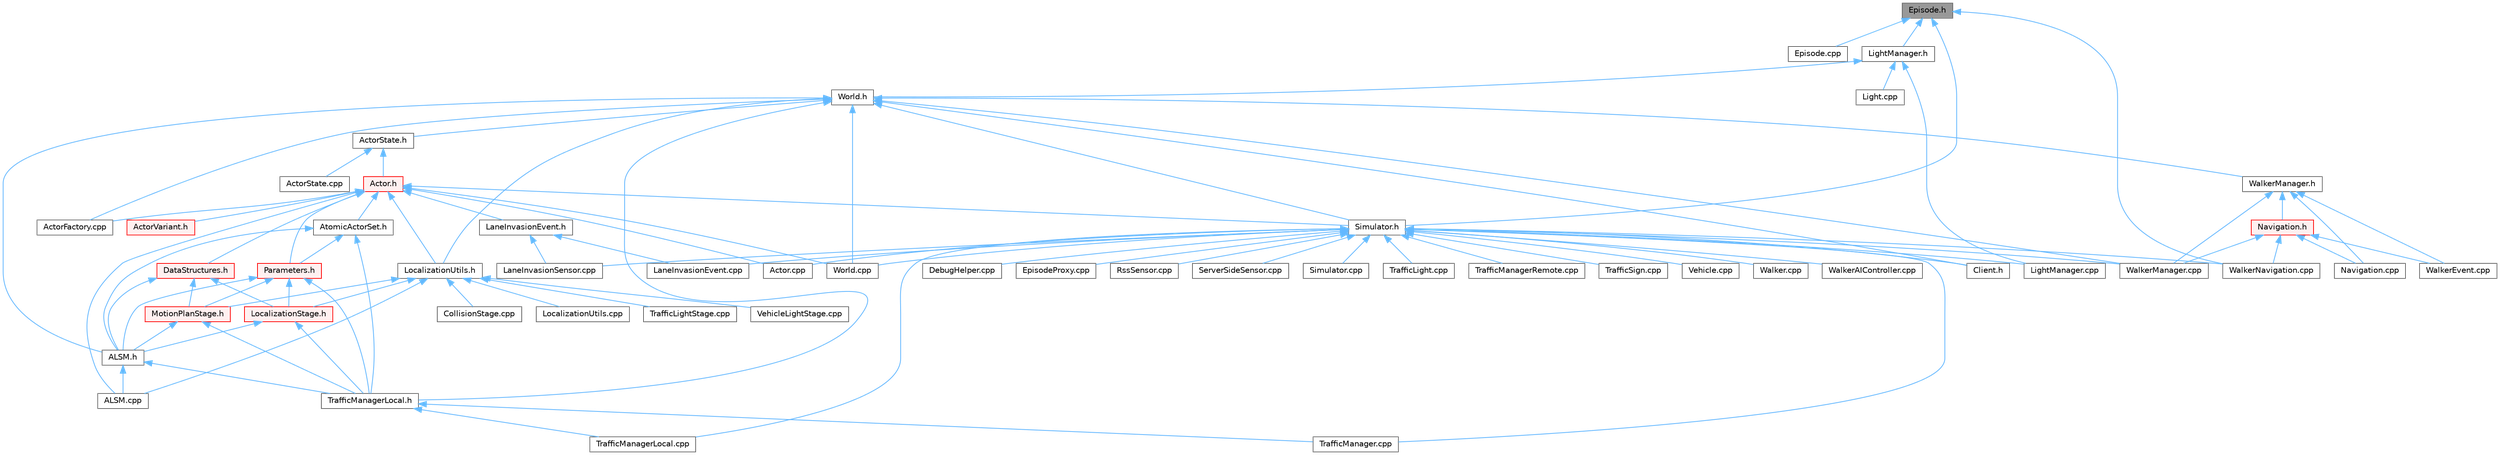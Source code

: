 digraph "Episode.h"
{
 // INTERACTIVE_SVG=YES
 // LATEX_PDF_SIZE
  bgcolor="transparent";
  edge [fontname=Helvetica,fontsize=10,labelfontname=Helvetica,labelfontsize=10];
  node [fontname=Helvetica,fontsize=10,shape=box,height=0.2,width=0.4];
  Node1 [id="Node000001",label="Episode.h",height=0.2,width=0.4,color="gray40", fillcolor="grey60", style="filled", fontcolor="black",tooltip=" "];
  Node1 -> Node2 [id="edge1_Node000001_Node000002",dir="back",color="steelblue1",style="solid",tooltip=" "];
  Node2 [id="Node000002",label="Episode.cpp",height=0.2,width=0.4,color="grey40", fillcolor="white", style="filled",URL="$d6/d12/Episode_8cpp.html",tooltip=" "];
  Node1 -> Node3 [id="edge2_Node000001_Node000003",dir="back",color="steelblue1",style="solid",tooltip=" "];
  Node3 [id="Node000003",label="LightManager.h",height=0.2,width=0.4,color="grey40", fillcolor="white", style="filled",URL="$dd/d9a/LightManager_8h.html",tooltip=" "];
  Node3 -> Node4 [id="edge3_Node000003_Node000004",dir="back",color="steelblue1",style="solid",tooltip=" "];
  Node4 [id="Node000004",label="Light.cpp",height=0.2,width=0.4,color="grey40", fillcolor="white", style="filled",URL="$d2/d41/Light_8cpp.html",tooltip=" "];
  Node3 -> Node5 [id="edge4_Node000003_Node000005",dir="back",color="steelblue1",style="solid",tooltip=" "];
  Node5 [id="Node000005",label="LightManager.cpp",height=0.2,width=0.4,color="grey40", fillcolor="white", style="filled",URL="$d3/d1d/LightManager_8cpp.html",tooltip=" "];
  Node3 -> Node6 [id="edge5_Node000003_Node000006",dir="back",color="steelblue1",style="solid",tooltip=" "];
  Node6 [id="Node000006",label="World.h",height=0.2,width=0.4,color="grey40", fillcolor="white", style="filled",URL="$dd/d5b/World_8h.html",tooltip=" "];
  Node6 -> Node7 [id="edge6_Node000006_Node000007",dir="back",color="steelblue1",style="solid",tooltip=" "];
  Node7 [id="Node000007",label="ALSM.h",height=0.2,width=0.4,color="grey40", fillcolor="white", style="filled",URL="$dc/d2c/ALSM_8h.html",tooltip=" "];
  Node7 -> Node8 [id="edge7_Node000007_Node000008",dir="back",color="steelblue1",style="solid",tooltip=" "];
  Node8 [id="Node000008",label="ALSM.cpp",height=0.2,width=0.4,color="grey40", fillcolor="white", style="filled",URL="$d9/da8/ALSM_8cpp.html",tooltip=" "];
  Node7 -> Node9 [id="edge8_Node000007_Node000009",dir="back",color="steelblue1",style="solid",tooltip=" "];
  Node9 [id="Node000009",label="TrafficManagerLocal.h",height=0.2,width=0.4,color="grey40", fillcolor="white", style="filled",URL="$db/ddf/TrafficManagerLocal_8h.html",tooltip=" "];
  Node9 -> Node10 [id="edge9_Node000009_Node000010",dir="back",color="steelblue1",style="solid",tooltip=" "];
  Node10 [id="Node000010",label="TrafficManager.cpp",height=0.2,width=0.4,color="grey40", fillcolor="white", style="filled",URL="$db/d04/TrafficManager_8cpp.html",tooltip=" "];
  Node9 -> Node11 [id="edge10_Node000009_Node000011",dir="back",color="steelblue1",style="solid",tooltip=" "];
  Node11 [id="Node000011",label="TrafficManagerLocal.cpp",height=0.2,width=0.4,color="grey40", fillcolor="white", style="filled",URL="$da/d53/TrafficManagerLocal_8cpp.html",tooltip=" "];
  Node6 -> Node12 [id="edge11_Node000006_Node000012",dir="back",color="steelblue1",style="solid",tooltip=" "];
  Node12 [id="Node000012",label="ActorFactory.cpp",height=0.2,width=0.4,color="grey40", fillcolor="white", style="filled",URL="$df/dd6/ActorFactory_8cpp.html",tooltip=" "];
  Node6 -> Node13 [id="edge12_Node000006_Node000013",dir="back",color="steelblue1",style="solid",tooltip=" "];
  Node13 [id="Node000013",label="ActorState.h",height=0.2,width=0.4,color="grey40", fillcolor="white", style="filled",URL="$d4/d22/client_2detail_2ActorState_8h.html",tooltip=" "];
  Node13 -> Node14 [id="edge13_Node000013_Node000014",dir="back",color="steelblue1",style="solid",tooltip=" "];
  Node14 [id="Node000014",label="Actor.h",height=0.2,width=0.4,color="red", fillcolor="#FFF0F0", style="filled",URL="$da/d48/client_2Actor_8h.html",tooltip=" "];
  Node14 -> Node8 [id="edge14_Node000014_Node000008",dir="back",color="steelblue1",style="solid",tooltip=" "];
  Node14 -> Node15 [id="edge15_Node000014_Node000015",dir="back",color="steelblue1",style="solid",tooltip=" "];
  Node15 [id="Node000015",label="Actor.cpp",height=0.2,width=0.4,color="grey40", fillcolor="white", style="filled",URL="$d4/d34/Actor_8cpp.html",tooltip=" "];
  Node14 -> Node12 [id="edge16_Node000014_Node000012",dir="back",color="steelblue1",style="solid",tooltip=" "];
  Node14 -> Node16 [id="edge17_Node000014_Node000016",dir="back",color="steelblue1",style="solid",tooltip=" "];
  Node16 [id="Node000016",label="ActorVariant.h",height=0.2,width=0.4,color="red", fillcolor="#FFF0F0", style="filled",URL="$d9/d0d/ActorVariant_8h.html",tooltip=" "];
  Node14 -> Node43 [id="edge18_Node000014_Node000043",dir="back",color="steelblue1",style="solid",tooltip=" "];
  Node43 [id="Node000043",label="AtomicActorSet.h",height=0.2,width=0.4,color="grey40", fillcolor="white", style="filled",URL="$dd/dfa/AtomicActorSet_8h.html",tooltip=" "];
  Node43 -> Node7 [id="edge19_Node000043_Node000007",dir="back",color="steelblue1",style="solid",tooltip=" "];
  Node43 -> Node44 [id="edge20_Node000043_Node000044",dir="back",color="steelblue1",style="solid",tooltip=" "];
  Node44 [id="Node000044",label="Parameters.h",height=0.2,width=0.4,color="red", fillcolor="#FFF0F0", style="filled",URL="$d9/dd7/Parameters_8h.html",tooltip=" "];
  Node44 -> Node7 [id="edge21_Node000044_Node000007",dir="back",color="steelblue1",style="solid",tooltip=" "];
  Node44 -> Node22 [id="edge22_Node000044_Node000022",dir="back",color="steelblue1",style="solid",tooltip=" "];
  Node22 [id="Node000022",label="LocalizationStage.h",height=0.2,width=0.4,color="red", fillcolor="#FFF0F0", style="filled",URL="$d9/df4/LocalizationStage_8h.html",tooltip=" "];
  Node22 -> Node7 [id="edge23_Node000022_Node000007",dir="back",color="steelblue1",style="solid",tooltip=" "];
  Node22 -> Node9 [id="edge24_Node000022_Node000009",dir="back",color="steelblue1",style="solid",tooltip=" "];
  Node44 -> Node25 [id="edge25_Node000044_Node000025",dir="back",color="steelblue1",style="solid",tooltip=" "];
  Node25 [id="Node000025",label="MotionPlanStage.h",height=0.2,width=0.4,color="red", fillcolor="#FFF0F0", style="filled",URL="$d3/d00/MotionPlanStage_8h.html",tooltip=" "];
  Node25 -> Node7 [id="edge26_Node000025_Node000007",dir="back",color="steelblue1",style="solid",tooltip=" "];
  Node25 -> Node9 [id="edge27_Node000025_Node000009",dir="back",color="steelblue1",style="solid",tooltip=" "];
  Node44 -> Node9 [id="edge28_Node000044_Node000009",dir="back",color="steelblue1",style="solid",tooltip=" "];
  Node43 -> Node9 [id="edge29_Node000043_Node000009",dir="back",color="steelblue1",style="solid",tooltip=" "];
  Node14 -> Node49 [id="edge30_Node000014_Node000049",dir="back",color="steelblue1",style="solid",tooltip=" "];
  Node49 [id="Node000049",label="DataStructures.h",height=0.2,width=0.4,color="red", fillcolor="#FFF0F0", style="filled",URL="$d0/d49/DataStructures_8h.html",tooltip=" "];
  Node49 -> Node7 [id="edge31_Node000049_Node000007",dir="back",color="steelblue1",style="solid",tooltip=" "];
  Node49 -> Node22 [id="edge32_Node000049_Node000022",dir="back",color="steelblue1",style="solid",tooltip=" "];
  Node49 -> Node25 [id="edge33_Node000049_Node000025",dir="back",color="steelblue1",style="solid",tooltip=" "];
  Node14 -> Node53 [id="edge34_Node000014_Node000053",dir="back",color="steelblue1",style="solid",tooltip=" "];
  Node53 [id="Node000053",label="LaneInvasionEvent.h",height=0.2,width=0.4,color="grey40", fillcolor="white", style="filled",URL="$de/d3a/LaneInvasionEvent_8h.html",tooltip=" "];
  Node53 -> Node54 [id="edge35_Node000053_Node000054",dir="back",color="steelblue1",style="solid",tooltip=" "];
  Node54 [id="Node000054",label="LaneInvasionEvent.cpp",height=0.2,width=0.4,color="grey40", fillcolor="white", style="filled",URL="$d6/d75/LaneInvasionEvent_8cpp.html",tooltip=" "];
  Node53 -> Node55 [id="edge36_Node000053_Node000055",dir="back",color="steelblue1",style="solid",tooltip=" "];
  Node55 [id="Node000055",label="LaneInvasionSensor.cpp",height=0.2,width=0.4,color="grey40", fillcolor="white", style="filled",URL="$dd/dbc/LibCarla_2source_2carla_2client_2LaneInvasionSensor_8cpp.html",tooltip=" "];
  Node14 -> Node20 [id="edge37_Node000014_Node000020",dir="back",color="steelblue1",style="solid",tooltip=" "];
  Node20 [id="Node000020",label="LocalizationUtils.h",height=0.2,width=0.4,color="grey40", fillcolor="white", style="filled",URL="$d2/d84/LocalizationUtils_8h.html",tooltip=" "];
  Node20 -> Node8 [id="edge38_Node000020_Node000008",dir="back",color="steelblue1",style="solid",tooltip=" "];
  Node20 -> Node21 [id="edge39_Node000020_Node000021",dir="back",color="steelblue1",style="solid",tooltip=" "];
  Node21 [id="Node000021",label="CollisionStage.cpp",height=0.2,width=0.4,color="grey40", fillcolor="white", style="filled",URL="$db/da2/CollisionStage_8cpp.html",tooltip=" "];
  Node20 -> Node22 [id="edge40_Node000020_Node000022",dir="back",color="steelblue1",style="solid",tooltip=" "];
  Node20 -> Node24 [id="edge41_Node000020_Node000024",dir="back",color="steelblue1",style="solid",tooltip=" "];
  Node24 [id="Node000024",label="LocalizationUtils.cpp",height=0.2,width=0.4,color="grey40", fillcolor="white", style="filled",URL="$d1/dd6/LocalizationUtils_8cpp.html",tooltip=" "];
  Node20 -> Node25 [id="edge42_Node000020_Node000025",dir="back",color="steelblue1",style="solid",tooltip=" "];
  Node20 -> Node27 [id="edge43_Node000020_Node000027",dir="back",color="steelblue1",style="solid",tooltip=" "];
  Node27 [id="Node000027",label="TrafficLightStage.cpp",height=0.2,width=0.4,color="grey40", fillcolor="white", style="filled",URL="$dc/d13/TrafficLightStage_8cpp.html",tooltip=" "];
  Node20 -> Node28 [id="edge44_Node000020_Node000028",dir="back",color="steelblue1",style="solid",tooltip=" "];
  Node28 [id="Node000028",label="VehicleLightStage.cpp",height=0.2,width=0.4,color="grey40", fillcolor="white", style="filled",URL="$d2/d11/VehicleLightStage_8cpp.html",tooltip=" "];
  Node14 -> Node44 [id="edge45_Node000014_Node000044",dir="back",color="steelblue1",style="solid",tooltip=" "];
  Node14 -> Node63 [id="edge46_Node000014_Node000063",dir="back",color="steelblue1",style="solid",tooltip=" "];
  Node63 [id="Node000063",label="Simulator.h",height=0.2,width=0.4,color="grey40", fillcolor="white", style="filled",URL="$d6/d4a/Simulator_8h.html",tooltip=" "];
  Node63 -> Node15 [id="edge47_Node000063_Node000015",dir="back",color="steelblue1",style="solid",tooltip=" "];
  Node63 -> Node64 [id="edge48_Node000063_Node000064",dir="back",color="steelblue1",style="solid",tooltip=" "];
  Node64 [id="Node000064",label="Client.h",height=0.2,width=0.4,color="grey40", fillcolor="white", style="filled",URL="$dd/de3/client_2Client_8h.html",tooltip=" "];
  Node63 -> Node65 [id="edge49_Node000063_Node000065",dir="back",color="steelblue1",style="solid",tooltip=" "];
  Node65 [id="Node000065",label="DebugHelper.cpp",height=0.2,width=0.4,color="grey40", fillcolor="white", style="filled",URL="$d2/d01/DebugHelper_8cpp.html",tooltip=" "];
  Node63 -> Node66 [id="edge50_Node000063_Node000066",dir="back",color="steelblue1",style="solid",tooltip=" "];
  Node66 [id="Node000066",label="EpisodeProxy.cpp",height=0.2,width=0.4,color="grey40", fillcolor="white", style="filled",URL="$d2/d6b/EpisodeProxy_8cpp.html",tooltip=" "];
  Node63 -> Node54 [id="edge51_Node000063_Node000054",dir="back",color="steelblue1",style="solid",tooltip=" "];
  Node63 -> Node55 [id="edge52_Node000063_Node000055",dir="back",color="steelblue1",style="solid",tooltip=" "];
  Node63 -> Node5 [id="edge53_Node000063_Node000005",dir="back",color="steelblue1",style="solid",tooltip=" "];
  Node63 -> Node32 [id="edge54_Node000063_Node000032",dir="back",color="steelblue1",style="solid",tooltip=" "];
  Node32 [id="Node000032",label="RssSensor.cpp",height=0.2,width=0.4,color="grey40", fillcolor="white", style="filled",URL="$d8/d77/LibCarla_2source_2carla_2rss_2RssSensor_8cpp.html",tooltip=" "];
  Node63 -> Node61 [id="edge55_Node000063_Node000061",dir="back",color="steelblue1",style="solid",tooltip=" "];
  Node61 [id="Node000061",label="ServerSideSensor.cpp",height=0.2,width=0.4,color="grey40", fillcolor="white", style="filled",URL="$d1/da0/ServerSideSensor_8cpp.html",tooltip=" "];
  Node63 -> Node62 [id="edge56_Node000063_Node000062",dir="back",color="steelblue1",style="solid",tooltip=" "];
  Node62 [id="Node000062",label="Simulator.cpp",height=0.2,width=0.4,color="grey40", fillcolor="white", style="filled",URL="$d2/d0c/Simulator_8cpp.html",tooltip=" "];
  Node63 -> Node34 [id="edge57_Node000063_Node000034",dir="back",color="steelblue1",style="solid",tooltip=" "];
  Node34 [id="Node000034",label="TrafficLight.cpp",height=0.2,width=0.4,color="grey40", fillcolor="white", style="filled",URL="$dd/d90/TrafficLight_8cpp.html",tooltip=" "];
  Node63 -> Node10 [id="edge58_Node000063_Node000010",dir="back",color="steelblue1",style="solid",tooltip=" "];
  Node63 -> Node11 [id="edge59_Node000063_Node000011",dir="back",color="steelblue1",style="solid",tooltip=" "];
  Node63 -> Node67 [id="edge60_Node000063_Node000067",dir="back",color="steelblue1",style="solid",tooltip=" "];
  Node67 [id="Node000067",label="TrafficManagerRemote.cpp",height=0.2,width=0.4,color="grey40", fillcolor="white", style="filled",URL="$d6/d82/TrafficManagerRemote_8cpp.html",tooltip=" "];
  Node63 -> Node35 [id="edge61_Node000063_Node000035",dir="back",color="steelblue1",style="solid",tooltip=" "];
  Node35 [id="Node000035",label="TrafficSign.cpp",height=0.2,width=0.4,color="grey40", fillcolor="white", style="filled",URL="$d1/d40/TrafficSign_8cpp.html",tooltip=" "];
  Node63 -> Node36 [id="edge62_Node000063_Node000036",dir="back",color="steelblue1",style="solid",tooltip=" "];
  Node36 [id="Node000036",label="Vehicle.cpp",height=0.2,width=0.4,color="grey40", fillcolor="white", style="filled",URL="$d0/d27/Vehicle_8cpp.html",tooltip=" "];
  Node63 -> Node68 [id="edge63_Node000063_Node000068",dir="back",color="steelblue1",style="solid",tooltip=" "];
  Node68 [id="Node000068",label="Walker.cpp",height=0.2,width=0.4,color="grey40", fillcolor="white", style="filled",URL="$d6/db6/Walker_8cpp.html",tooltip=" "];
  Node63 -> Node69 [id="edge64_Node000063_Node000069",dir="back",color="steelblue1",style="solid",tooltip=" "];
  Node69 [id="Node000069",label="WalkerAIController.cpp",height=0.2,width=0.4,color="grey40", fillcolor="white", style="filled",URL="$de/d69/WalkerAIController_8cpp.html",tooltip=" "];
  Node63 -> Node70 [id="edge65_Node000063_Node000070",dir="back",color="steelblue1",style="solid",tooltip=" "];
  Node70 [id="Node000070",label="WalkerManager.cpp",height=0.2,width=0.4,color="grey40", fillcolor="white", style="filled",URL="$d2/dbb/WalkerManager_8cpp.html",tooltip=" "];
  Node63 -> Node71 [id="edge66_Node000063_Node000071",dir="back",color="steelblue1",style="solid",tooltip=" "];
  Node71 [id="Node000071",label="WalkerNavigation.cpp",height=0.2,width=0.4,color="grey40", fillcolor="white", style="filled",URL="$de/d84/WalkerNavigation_8cpp.html",tooltip=" "];
  Node63 -> Node37 [id="edge67_Node000063_Node000037",dir="back",color="steelblue1",style="solid",tooltip=" "];
  Node37 [id="Node000037",label="World.cpp",height=0.2,width=0.4,color="grey40", fillcolor="white", style="filled",URL="$d7/dfe/World_8cpp.html",tooltip=" "];
  Node14 -> Node37 [id="edge68_Node000014_Node000037",dir="back",color="steelblue1",style="solid",tooltip=" "];
  Node13 -> Node85 [id="edge69_Node000013_Node000085",dir="back",color="steelblue1",style="solid",tooltip=" "];
  Node85 [id="Node000085",label="ActorState.cpp",height=0.2,width=0.4,color="grey40", fillcolor="white", style="filled",URL="$d6/de7/ActorState_8cpp.html",tooltip=" "];
  Node6 -> Node64 [id="edge70_Node000006_Node000064",dir="back",color="steelblue1",style="solid",tooltip=" "];
  Node6 -> Node20 [id="edge71_Node000006_Node000020",dir="back",color="steelblue1",style="solid",tooltip=" "];
  Node6 -> Node63 [id="edge72_Node000006_Node000063",dir="back",color="steelblue1",style="solid",tooltip=" "];
  Node6 -> Node9 [id="edge73_Node000006_Node000009",dir="back",color="steelblue1",style="solid",tooltip=" "];
  Node6 -> Node70 [id="edge74_Node000006_Node000070",dir="back",color="steelblue1",style="solid",tooltip=" "];
  Node6 -> Node78 [id="edge75_Node000006_Node000078",dir="back",color="steelblue1",style="solid",tooltip=" "];
  Node78 [id="Node000078",label="WalkerManager.h",height=0.2,width=0.4,color="grey40", fillcolor="white", style="filled",URL="$df/d64/WalkerManager_8h.html",tooltip=" "];
  Node78 -> Node79 [id="edge76_Node000078_Node000079",dir="back",color="steelblue1",style="solid",tooltip=" "];
  Node79 [id="Node000079",label="Navigation.cpp",height=0.2,width=0.4,color="grey40", fillcolor="white", style="filled",URL="$d5/d9c/Navigation_8cpp.html",tooltip=" "];
  Node78 -> Node80 [id="edge77_Node000078_Node000080",dir="back",color="steelblue1",style="solid",tooltip=" "];
  Node80 [id="Node000080",label="Navigation.h",height=0.2,width=0.4,color="red", fillcolor="#FFF0F0", style="filled",URL="$d0/d36/Navigation_8h.html",tooltip=" "];
  Node80 -> Node79 [id="edge78_Node000080_Node000079",dir="back",color="steelblue1",style="solid",tooltip=" "];
  Node80 -> Node81 [id="edge79_Node000080_Node000081",dir="back",color="steelblue1",style="solid",tooltip=" "];
  Node81 [id="Node000081",label="WalkerEvent.cpp",height=0.2,width=0.4,color="grey40", fillcolor="white", style="filled",URL="$de/db9/WalkerEvent_8cpp.html",tooltip=" "];
  Node80 -> Node70 [id="edge80_Node000080_Node000070",dir="back",color="steelblue1",style="solid",tooltip=" "];
  Node80 -> Node71 [id="edge81_Node000080_Node000071",dir="back",color="steelblue1",style="solid",tooltip=" "];
  Node78 -> Node81 [id="edge82_Node000078_Node000081",dir="back",color="steelblue1",style="solid",tooltip=" "];
  Node78 -> Node70 [id="edge83_Node000078_Node000070",dir="back",color="steelblue1",style="solid",tooltip=" "];
  Node6 -> Node37 [id="edge84_Node000006_Node000037",dir="back",color="steelblue1",style="solid",tooltip=" "];
  Node1 -> Node63 [id="edge85_Node000001_Node000063",dir="back",color="steelblue1",style="solid",tooltip=" "];
  Node1 -> Node71 [id="edge86_Node000001_Node000071",dir="back",color="steelblue1",style="solid",tooltip=" "];
}
